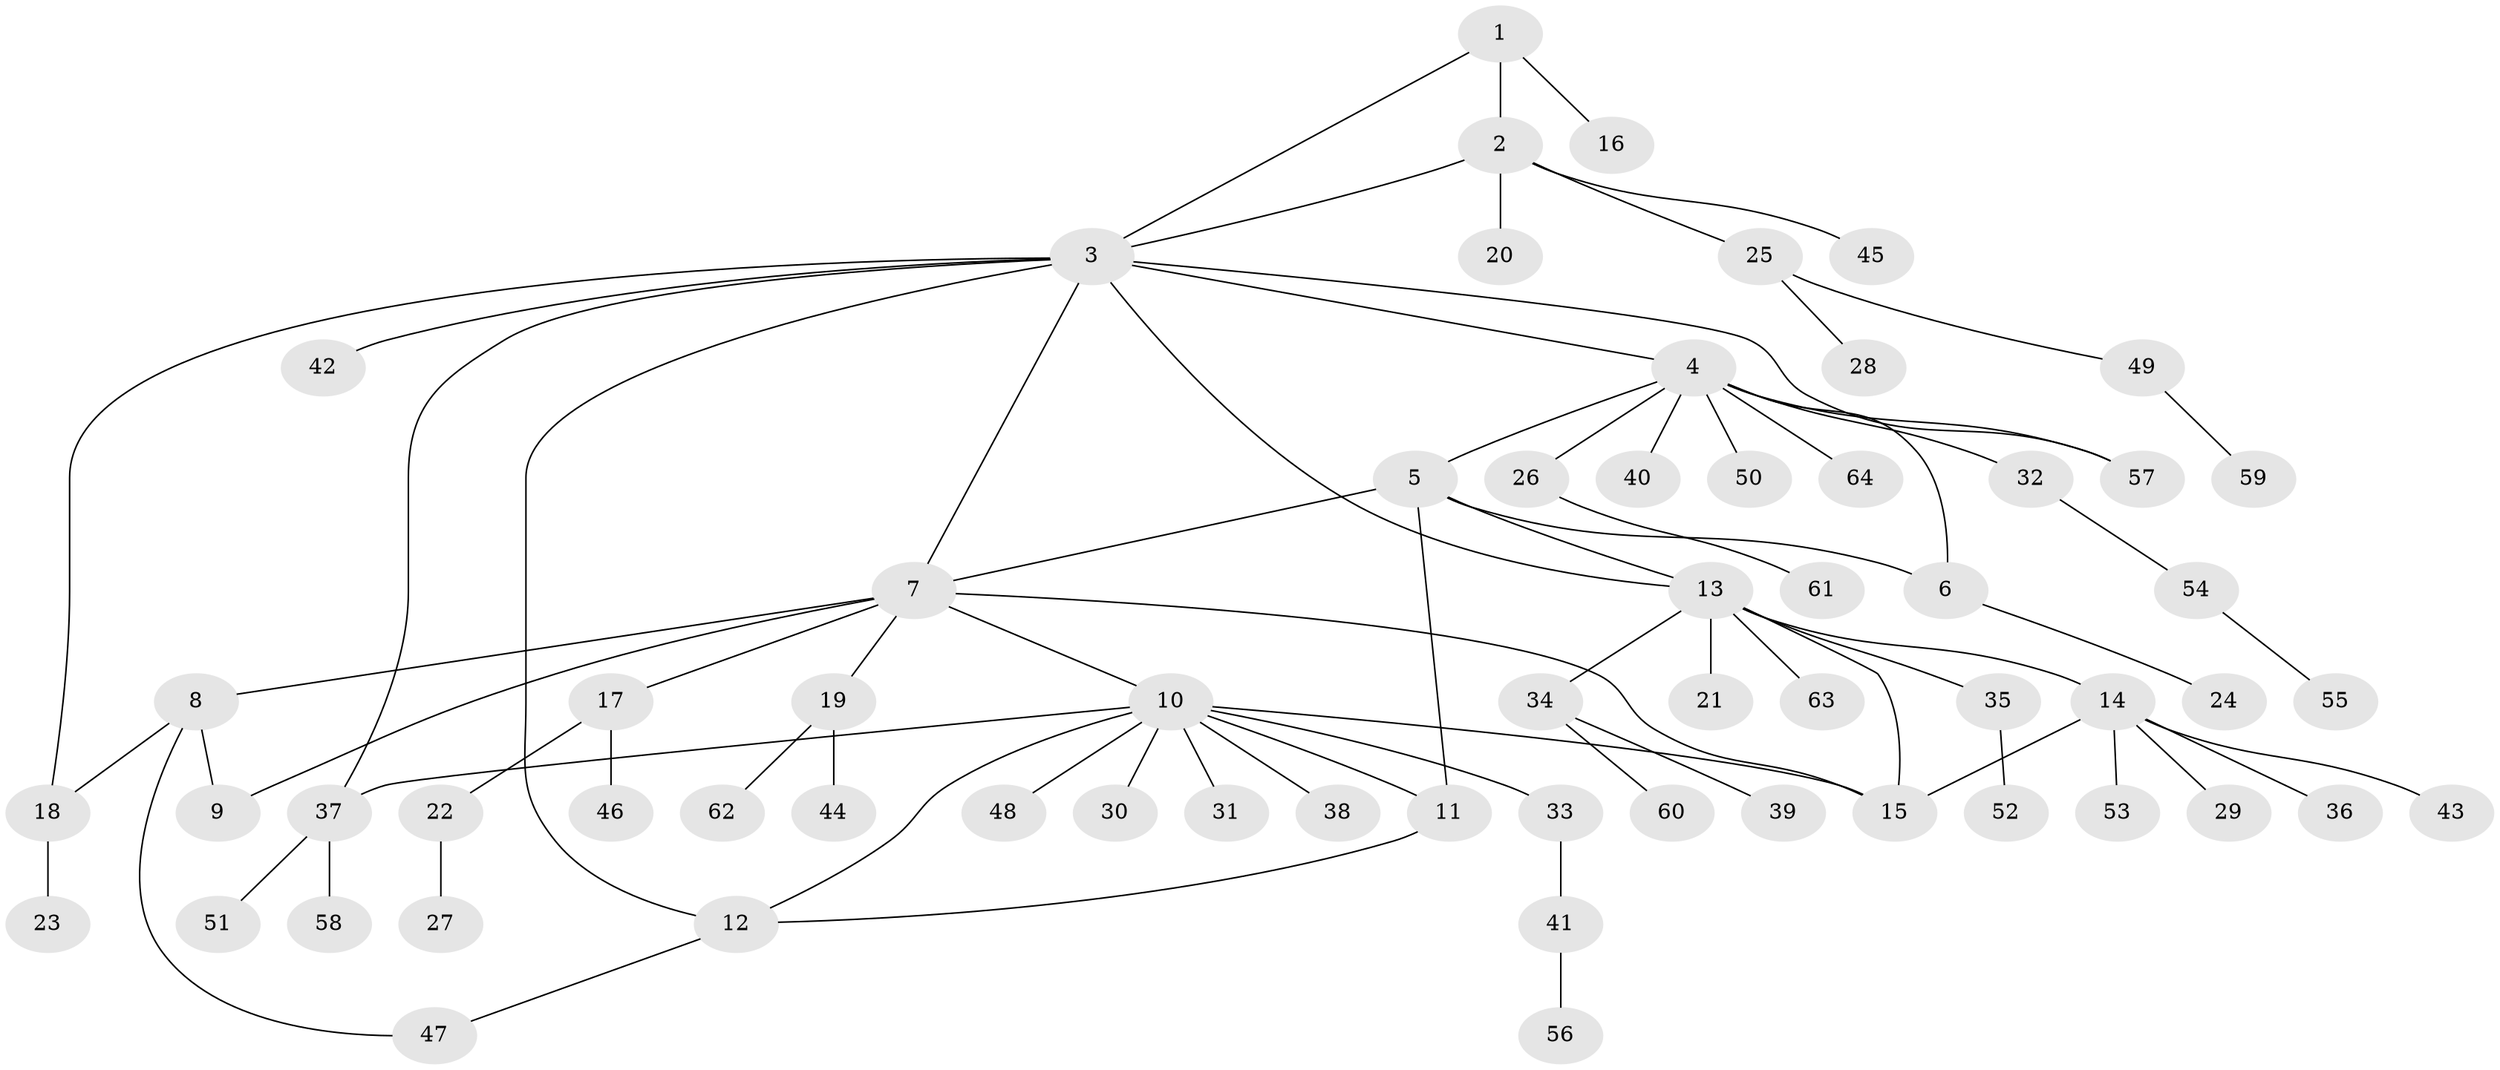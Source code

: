 // Generated by graph-tools (version 1.1) at 2025/11/02/27/25 16:11:30]
// undirected, 64 vertices, 78 edges
graph export_dot {
graph [start="1"]
  node [color=gray90,style=filled];
  1;
  2;
  3;
  4;
  5;
  6;
  7;
  8;
  9;
  10;
  11;
  12;
  13;
  14;
  15;
  16;
  17;
  18;
  19;
  20;
  21;
  22;
  23;
  24;
  25;
  26;
  27;
  28;
  29;
  30;
  31;
  32;
  33;
  34;
  35;
  36;
  37;
  38;
  39;
  40;
  41;
  42;
  43;
  44;
  45;
  46;
  47;
  48;
  49;
  50;
  51;
  52;
  53;
  54;
  55;
  56;
  57;
  58;
  59;
  60;
  61;
  62;
  63;
  64;
  1 -- 2;
  1 -- 3;
  1 -- 16;
  2 -- 3;
  2 -- 20;
  2 -- 25;
  2 -- 45;
  3 -- 4;
  3 -- 7;
  3 -- 12;
  3 -- 13;
  3 -- 18;
  3 -- 37;
  3 -- 42;
  3 -- 57;
  4 -- 5;
  4 -- 6;
  4 -- 26;
  4 -- 32;
  4 -- 40;
  4 -- 50;
  4 -- 57;
  4 -- 64;
  5 -- 6;
  5 -- 7;
  5 -- 11;
  5 -- 13;
  6 -- 24;
  7 -- 8;
  7 -- 9;
  7 -- 10;
  7 -- 15;
  7 -- 17;
  7 -- 19;
  8 -- 9;
  8 -- 18;
  8 -- 47;
  10 -- 11;
  10 -- 12;
  10 -- 15;
  10 -- 30;
  10 -- 31;
  10 -- 33;
  10 -- 37;
  10 -- 38;
  10 -- 48;
  11 -- 12;
  12 -- 47;
  13 -- 14;
  13 -- 15;
  13 -- 21;
  13 -- 34;
  13 -- 35;
  13 -- 63;
  14 -- 15;
  14 -- 29;
  14 -- 36;
  14 -- 43;
  14 -- 53;
  17 -- 22;
  17 -- 46;
  18 -- 23;
  19 -- 44;
  19 -- 62;
  22 -- 27;
  25 -- 28;
  25 -- 49;
  26 -- 61;
  32 -- 54;
  33 -- 41;
  34 -- 39;
  34 -- 60;
  35 -- 52;
  37 -- 51;
  37 -- 58;
  41 -- 56;
  49 -- 59;
  54 -- 55;
}
